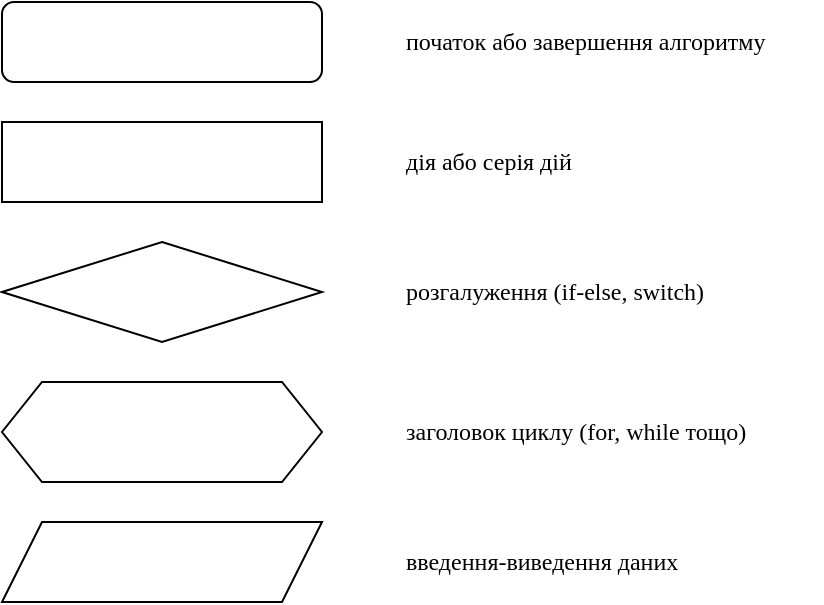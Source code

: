 <mxfile version="13.5.7" type="device" pages="3"><diagram id="C5RBs43oDa-KdzZeNtuy" name="blocks"><mxGraphModel dx="1086" dy="497" grid="1" gridSize="10" guides="1" tooltips="1" connect="1" arrows="1" fold="1" page="1" pageScale="1" pageWidth="827" pageHeight="1169" math="0" shadow="0" extFonts="IBM Plex Sans^https://fonts.googleapis.com/css?family=IBM+Plex+Sans"><root><mxCell id="WIyWlLk6GJQsqaUBKTNV-0"/><mxCell id="WIyWlLk6GJQsqaUBKTNV-1" parent="WIyWlLk6GJQsqaUBKTNV-0"/><mxCell id="WIyWlLk6GJQsqaUBKTNV-3" value="" style="rounded=1;whiteSpace=wrap;html=1;fontSize=12;glass=0;strokeWidth=1;shadow=0;fontFamily=IBM Plex Sans;" parent="WIyWlLk6GJQsqaUBKTNV-1" vertex="1"><mxGeometry x="40" y="40" width="160" height="40" as="geometry"/></mxCell><mxCell id="saA2mh8nPUt55DECqQHA-0" value="" style="rounded=0;whiteSpace=wrap;html=1;fontFamily=IBM Plex Sans;" parent="WIyWlLk6GJQsqaUBKTNV-1" vertex="1"><mxGeometry x="40" y="100" width="160" height="40" as="geometry"/></mxCell><mxCell id="saA2mh8nPUt55DECqQHA-1" value="початок або завершення алгоритму" style="text;html=1;strokeColor=none;fillColor=none;align=left;verticalAlign=middle;whiteSpace=wrap;rounded=0;fontFamily=IBM Plex Sans;" parent="WIyWlLk6GJQsqaUBKTNV-1" vertex="1"><mxGeometry x="240" y="50" width="210" height="20" as="geometry"/></mxCell><mxCell id="saA2mh8nPUt55DECqQHA-2" value="дія або серія дій" style="text;html=1;strokeColor=none;fillColor=none;align=left;verticalAlign=middle;whiteSpace=wrap;rounded=0;fontFamily=IBM Plex Sans;" parent="WIyWlLk6GJQsqaUBKTNV-1" vertex="1"><mxGeometry x="240" y="110" width="210" height="20" as="geometry"/></mxCell><mxCell id="saA2mh8nPUt55DECqQHA-3" value="" style="rhombus;whiteSpace=wrap;html=1;fontFamily=IBM Plex Sans;" parent="WIyWlLk6GJQsqaUBKTNV-1" vertex="1"><mxGeometry x="40" y="160" width="160" height="50" as="geometry"/></mxCell><mxCell id="saA2mh8nPUt55DECqQHA-4" value="розгалуження (if-else, switch)" style="text;html=1;strokeColor=none;fillColor=none;align=left;verticalAlign=middle;whiteSpace=wrap;rounded=0;fontFamily=IBM Plex Sans;" parent="WIyWlLk6GJQsqaUBKTNV-1" vertex="1"><mxGeometry x="240" y="175" width="210" height="20" as="geometry"/></mxCell><mxCell id="saA2mh8nPUt55DECqQHA-5" value="" style="shape=hexagon;perimeter=hexagonPerimeter2;whiteSpace=wrap;html=1;fixedSize=1;fontFamily=IBM Plex Sans;" parent="WIyWlLk6GJQsqaUBKTNV-1" vertex="1"><mxGeometry x="40" y="230" width="160" height="50" as="geometry"/></mxCell><mxCell id="saA2mh8nPUt55DECqQHA-6" value="заголовок циклу (for, while тощо)" style="text;html=1;strokeColor=none;fillColor=none;align=left;verticalAlign=middle;whiteSpace=wrap;rounded=0;fontFamily=IBM Plex Sans;" parent="WIyWlLk6GJQsqaUBKTNV-1" vertex="1"><mxGeometry x="240" y="245" width="210" height="20" as="geometry"/></mxCell><mxCell id="saA2mh8nPUt55DECqQHA-7" value="" style="shape=parallelogram;perimeter=parallelogramPerimeter;whiteSpace=wrap;html=1;fixedSize=1;fontFamily=IBM Plex Sans;" parent="WIyWlLk6GJQsqaUBKTNV-1" vertex="1"><mxGeometry x="40" y="300" width="160" height="40" as="geometry"/></mxCell><mxCell id="saA2mh8nPUt55DECqQHA-8" value="введення-виведення даних" style="text;html=1;strokeColor=none;fillColor=none;align=left;verticalAlign=middle;whiteSpace=wrap;rounded=0;fontFamily=IBM Plex Sans;" parent="WIyWlLk6GJQsqaUBKTNV-1" vertex="1"><mxGeometry x="240" y="310" width="210" height="20" as="geometry"/></mxCell></root></mxGraphModel></diagram><diagram id="wIVsS-p_kzVGdtwofqAp" name="structures"><mxGraphModel dx="1086" dy="497" grid="1" gridSize="10" guides="1" tooltips="1" connect="1" arrows="1" fold="1" page="1" pageScale="1" pageWidth="850" pageHeight="1100" math="0" shadow="0" extFonts="IBM Plex Sans^https://fonts.googleapis.com/css?family=IBM+Plex+Sans"><root><mxCell id="vCKrTXXT9bL792LPOn66-0"/><mxCell id="vCKrTXXT9bL792LPOn66-1" parent="vCKrTXXT9bL792LPOn66-0"/><mxCell id="vCKrTXXT9bL792LPOn66-2" value="" style="endArrow=classic;html=1;fontFamily=IBM Plex Sans;" parent="vCKrTXXT9bL792LPOn66-1" edge="1"><mxGeometry width="50" height="50" relative="1" as="geometry"><mxPoint x="100" y="70" as="sourcePoint"/><mxPoint x="100" y="100" as="targetPoint"/></mxGeometry></mxCell><mxCell id="vCKrTXXT9bL792LPOn66-3" value="" style="rounded=0;whiteSpace=wrap;html=1;fontFamily=IBM Plex Sans;" parent="vCKrTXXT9bL792LPOn66-1" vertex="1"><mxGeometry x="40" y="100" width="120" height="30" as="geometry"/></mxCell><mxCell id="vCKrTXXT9bL792LPOn66-4" value="" style="endArrow=classic;html=1;entryX=0.5;entryY=0;entryDx=0;entryDy=0;fontFamily=IBM Plex Sans;" parent="vCKrTXXT9bL792LPOn66-1" target="vCKrTXXT9bL792LPOn66-5" edge="1"><mxGeometry width="50" height="50" relative="1" as="geometry"><mxPoint x="100" y="130" as="sourcePoint"/><mxPoint x="100" y="150" as="targetPoint"/></mxGeometry></mxCell><mxCell id="vCKrTXXT9bL792LPOn66-5" value="" style="rounded=0;whiteSpace=wrap;html=1;fontFamily=IBM Plex Sans;" parent="vCKrTXXT9bL792LPOn66-1" vertex="1"><mxGeometry x="40" y="160" width="120" height="30" as="geometry"/></mxCell><mxCell id="vCKrTXXT9bL792LPOn66-9" value="" style="rounded=0;whiteSpace=wrap;html=1;fontFamily=IBM Plex Sans;" parent="vCKrTXXT9bL792LPOn66-1" vertex="1"><mxGeometry x="40" y="220" width="120" height="30" as="geometry"/></mxCell><mxCell id="vCKrTXXT9bL792LPOn66-11" value="" style="endArrow=classic;html=1;exitX=0.5;exitY=1;exitDx=0;exitDy=0;fontFamily=IBM Plex Sans;" parent="vCKrTXXT9bL792LPOn66-1" source="vCKrTXXT9bL792LPOn66-5" edge="1"><mxGeometry width="50" height="50" relative="1" as="geometry"><mxPoint x="110" y="140" as="sourcePoint"/><mxPoint x="100" y="220" as="targetPoint"/></mxGeometry></mxCell><mxCell id="vCKrTXXT9bL792LPOn66-12" value="" style="endArrow=classic;html=1;exitX=0.5;exitY=1;exitDx=0;exitDy=0;fontFamily=IBM Plex Sans;" parent="vCKrTXXT9bL792LPOn66-1" source="vCKrTXXT9bL792LPOn66-9" edge="1"><mxGeometry width="50" height="50" relative="1" as="geometry"><mxPoint x="110" y="200" as="sourcePoint"/><mxPoint x="100" y="280" as="targetPoint"/></mxGeometry></mxCell><mxCell id="vCKrTXXT9bL792LPOn66-13" value="Лінійна структура" style="text;html=1;strokeColor=none;fillColor=none;align=center;verticalAlign=middle;whiteSpace=wrap;rounded=0;fontFamily=IBM Plex Sans;" parent="vCKrTXXT9bL792LPOn66-1" vertex="1"><mxGeometry x="40" y="303" width="120" height="20" as="geometry"/></mxCell><mxCell id="vCKrTXXT9bL792LPOn66-14" value="" style="rounded=0;whiteSpace=wrap;html=1;fontFamily=IBM Plex Sans;" parent="vCKrTXXT9bL792LPOn66-1" vertex="1"><mxGeometry x="220" y="200" width="120" height="30" as="geometry"/></mxCell><mxCell id="vCKrTXXT9bL792LPOn66-15" value="" style="rounded=0;whiteSpace=wrap;html=1;fontFamily=IBM Plex Sans;" parent="vCKrTXXT9bL792LPOn66-1" vertex="1"><mxGeometry x="380" y="200" width="120" height="30" as="geometry"/></mxCell><mxCell id="vCKrTXXT9bL792LPOn66-20" style="edgeStyle=orthogonalEdgeStyle;rounded=0;orthogonalLoop=1;jettySize=auto;html=1;exitX=0;exitY=0.5;exitDx=0;exitDy=0;entryX=0.5;entryY=0;entryDx=0;entryDy=0;fontFamily=IBM Plex Sans;" parent="vCKrTXXT9bL792LPOn66-1" source="vCKrTXXT9bL792LPOn66-16" target="vCKrTXXT9bL792LPOn66-14" edge="1"><mxGeometry relative="1" as="geometry"/></mxCell><mxCell id="vCKrTXXT9bL792LPOn66-24" value="+" style="edgeLabel;html=1;align=center;verticalAlign=middle;resizable=0;points=[];fontSize=22;fontFamily=IBM Plex Sans;" parent="vCKrTXXT9bL792LPOn66-20" vertex="1" connectable="0"><mxGeometry x="-0.556" y="9" relative="1" as="geometry"><mxPoint x="-5" y="-15" as="offset"/></mxGeometry></mxCell><mxCell id="vCKrTXXT9bL792LPOn66-16" value="" style="rhombus;whiteSpace=wrap;html=1;fontFamily=IBM Plex Sans;" parent="vCKrTXXT9bL792LPOn66-1" vertex="1"><mxGeometry x="300" y="100" width="120" height="60" as="geometry"/></mxCell><mxCell id="vCKrTXXT9bL792LPOn66-17" value="" style="endArrow=classic;html=1;entryX=0.5;entryY=0;entryDx=0;entryDy=0;fontFamily=IBM Plex Sans;" parent="vCKrTXXT9bL792LPOn66-1" target="vCKrTXXT9bL792LPOn66-16" edge="1"><mxGeometry width="50" height="50" relative="1" as="geometry"><mxPoint x="360" y="70" as="sourcePoint"/><mxPoint x="110" y="110" as="targetPoint"/></mxGeometry></mxCell><mxCell id="vCKrTXXT9bL792LPOn66-18" value="" style="endArrow=classic;html=1;exitX=1;exitY=0.5;exitDx=0;exitDy=0;rounded=0;fontFamily=IBM Plex Sans;" parent="vCKrTXXT9bL792LPOn66-1" source="vCKrTXXT9bL792LPOn66-16" edge="1"><mxGeometry width="50" height="50" relative="1" as="geometry"><mxPoint x="400" y="310" as="sourcePoint"/><mxPoint x="440" y="200" as="targetPoint"/><Array as="points"><mxPoint x="440" y="130"/></Array></mxGeometry></mxCell><mxCell id="vCKrTXXT9bL792LPOn66-23" value="-" style="edgeLabel;html=1;align=center;verticalAlign=middle;resizable=0;points=[];fontSize=22;fontFamily=IBM Plex Sans;" parent="vCKrTXXT9bL792LPOn66-18" vertex="1" connectable="0"><mxGeometry x="-0.556" y="-11" relative="1" as="geometry"><mxPoint x="8" y="-15" as="offset"/></mxGeometry></mxCell><mxCell id="vCKrTXXT9bL792LPOn66-25" value="" style="endArrow=classic;html=1;fontSize=22;exitX=0.5;exitY=1;exitDx=0;exitDy=0;rounded=0;fontFamily=IBM Plex Sans;" parent="vCKrTXXT9bL792LPOn66-1" source="vCKrTXXT9bL792LPOn66-15" edge="1"><mxGeometry width="50" height="50" relative="1" as="geometry"><mxPoint x="400" y="310" as="sourcePoint"/><mxPoint x="360" y="280" as="targetPoint"/><Array as="points"><mxPoint x="440" y="260"/><mxPoint x="360" y="260"/></Array></mxGeometry></mxCell><mxCell id="vCKrTXXT9bL792LPOn66-26" value="" style="endArrow=none;html=1;fontSize=22;exitX=0.5;exitY=1;exitDx=0;exitDy=0;rounded=0;fontFamily=IBM Plex Sans;" parent="vCKrTXXT9bL792LPOn66-1" source="vCKrTXXT9bL792LPOn66-14" edge="1"><mxGeometry width="50" height="50" relative="1" as="geometry"><mxPoint x="400" y="310" as="sourcePoint"/><mxPoint x="360" y="260" as="targetPoint"/><Array as="points"><mxPoint x="280" y="260"/></Array></mxGeometry></mxCell><mxCell id="vCKrTXXT9bL792LPOn66-27" value="Розгалуження" style="text;html=1;strokeColor=none;fillColor=none;align=center;verticalAlign=middle;whiteSpace=wrap;rounded=0;fontFamily=IBM Plex Sans;" parent="vCKrTXXT9bL792LPOn66-1" vertex="1"><mxGeometry x="220" y="303" width="280" height="20" as="geometry"/></mxCell><mxCell id="vCKrTXXT9bL792LPOn66-28" value="" style="rhombus;whiteSpace=wrap;html=1;fontFamily=IBM Plex Sans;" parent="vCKrTXXT9bL792LPOn66-1" vertex="1"><mxGeometry x="560" y="100" width="120" height="60" as="geometry"/></mxCell><mxCell id="vCKrTXXT9bL792LPOn66-29" value="" style="rounded=0;whiteSpace=wrap;html=1;fontFamily=IBM Plex Sans;" parent="vCKrTXXT9bL792LPOn66-1" vertex="1"><mxGeometry x="560" y="200" width="120" height="30" as="geometry"/></mxCell><mxCell id="vCKrTXXT9bL792LPOn66-30" value="" style="endArrow=classic;html=1;exitX=0.5;exitY=1;exitDx=0;exitDy=0;fontFamily=IBM Plex Sans;" parent="vCKrTXXT9bL792LPOn66-1" source="vCKrTXXT9bL792LPOn66-28" target="vCKrTXXT9bL792LPOn66-29" edge="1"><mxGeometry width="50" height="50" relative="1" as="geometry"><mxPoint x="370" y="80" as="sourcePoint"/><mxPoint x="370" y="110" as="targetPoint"/></mxGeometry></mxCell><mxCell id="vCKrTXXT9bL792LPOn66-31" value="" style="endArrow=classic;html=1;fontSize=22;exitX=0.5;exitY=1;exitDx=0;exitDy=0;rounded=0;entryX=0.5;entryY=0;entryDx=0;entryDy=0;fontFamily=IBM Plex Sans;" parent="vCKrTXXT9bL792LPOn66-1" source="vCKrTXXT9bL792LPOn66-29" target="vCKrTXXT9bL792LPOn66-28" edge="1"><mxGeometry width="50" height="50" relative="1" as="geometry"><mxPoint x="400" y="310" as="sourcePoint"/><mxPoint x="540" y="40" as="targetPoint"/><Array as="points"><mxPoint x="620" y="280"/><mxPoint x="540" y="280"/><mxPoint x="540" y="70"/><mxPoint x="620" y="70"/></Array></mxGeometry></mxCell><mxCell id="vCKrTXXT9bL792LPOn66-32" value="" style="endArrow=classic;html=1;fontSize=22;exitX=1;exitY=0.5;exitDx=0;exitDy=0;rounded=0;fontFamily=IBM Plex Sans;" parent="vCKrTXXT9bL792LPOn66-1" source="vCKrTXXT9bL792LPOn66-28" edge="1"><mxGeometry width="50" height="50" relative="1" as="geometry"><mxPoint x="400" y="310" as="sourcePoint"/><mxPoint x="720" y="280" as="targetPoint"/><Array as="points"><mxPoint x="720" y="130"/></Array></mxGeometry></mxCell><mxCell id="vCKrTXXT9bL792LPOn66-33" value="Циклічна структура" style="text;html=1;strokeColor=none;fillColor=none;align=center;verticalAlign=middle;whiteSpace=wrap;rounded=0;fontFamily=IBM Plex Sans;" parent="vCKrTXXT9bL792LPOn66-1" vertex="1"><mxGeometry x="540" y="303" width="180" height="20" as="geometry"/></mxCell></root></mxGraphModel></diagram><diagram id="lgyC0XrTGc0KOxfW1N2t" name="loops"><mxGraphModel dx="1086" dy="497" grid="1" gridSize="10" guides="1" tooltips="1" connect="1" arrows="1" fold="1" page="1" pageScale="1" pageWidth="850" pageHeight="1100" math="0" shadow="0" extFonts="IBM Plex Sans^https://fonts.googleapis.com/css?family=IBM+Plex+Sans"><root><mxCell id="VJgv7nXaDqFns08vg0D7-0"/><mxCell id="VJgv7nXaDqFns08vg0D7-1" parent="VJgv7nXaDqFns08vg0D7-0"/><mxCell id="VJgv7nXaDqFns08vg0D7-2" value="" style="rhombus;whiteSpace=wrap;html=1;fontFamily=IBM Plex Sans;" parent="VJgv7nXaDqFns08vg0D7-1" vertex="1"><mxGeometry x="40" y="120" width="120" height="60" as="geometry"/></mxCell><mxCell id="VJgv7nXaDqFns08vg0D7-3" value="" style="rounded=0;whiteSpace=wrap;html=1;fontFamily=IBM Plex Sans;" parent="VJgv7nXaDqFns08vg0D7-1" vertex="1"><mxGeometry x="40" y="50" width="120" height="30" as="geometry"/></mxCell><mxCell id="VJgv7nXaDqFns08vg0D7-4" value="" style="endArrow=classic;html=1;fontSize=22;entryX=0.5;entryY=0;entryDx=0;entryDy=0;fontFamily=IBM Plex Sans;" parent="VJgv7nXaDqFns08vg0D7-1" target="VJgv7nXaDqFns08vg0D7-3" edge="1"><mxGeometry width="50" height="50" relative="1" as="geometry"><mxPoint x="100" y="20" as="sourcePoint"/><mxPoint x="180" y="260" as="targetPoint"/></mxGeometry></mxCell><mxCell id="VJgv7nXaDqFns08vg0D7-5" value="" style="endArrow=classic;html=1;fontSize=22;entryX=0.5;entryY=0;entryDx=0;entryDy=0;exitX=0.5;exitY=1;exitDx=0;exitDy=0;fontFamily=IBM Plex Sans;" parent="VJgv7nXaDqFns08vg0D7-1" source="VJgv7nXaDqFns08vg0D7-3" target="VJgv7nXaDqFns08vg0D7-2" edge="1"><mxGeometry width="50" height="50" relative="1" as="geometry"><mxPoint x="110" y="30" as="sourcePoint"/><mxPoint x="110" y="60" as="targetPoint"/></mxGeometry></mxCell><mxCell id="VJgv7nXaDqFns08vg0D7-6" value="" style="endArrow=classic;html=1;fontSize=22;entryX=0;entryY=0.5;entryDx=0;entryDy=0;exitX=0;exitY=0.5;exitDx=0;exitDy=0;rounded=0;fontFamily=IBM Plex Sans;" parent="VJgv7nXaDqFns08vg0D7-1" source="VJgv7nXaDqFns08vg0D7-2" target="VJgv7nXaDqFns08vg0D7-3" edge="1"><mxGeometry width="50" height="50" relative="1" as="geometry"><mxPoint x="120" y="40" as="sourcePoint"/><mxPoint x="120" y="70" as="targetPoint"/><Array as="points"><mxPoint x="20" y="150"/><mxPoint x="10" y="150"/><mxPoint x="10" y="65"/></Array></mxGeometry></mxCell><mxCell id="VJgv7nXaDqFns08vg0D7-9" value="true" style="edgeLabel;html=1;align=center;verticalAlign=middle;resizable=0;points=[];fontSize=13;fontFamily=IBM Plex Sans;" parent="VJgv7nXaDqFns08vg0D7-6" vertex="1" connectable="0"><mxGeometry x="-0.31" y="1" relative="1" as="geometry"><mxPoint x="15" y="10" as="offset"/></mxGeometry></mxCell><mxCell id="VJgv7nXaDqFns08vg0D7-7" value="" style="endArrow=classic;html=1;fontSize=22;exitX=1;exitY=0.5;exitDx=0;exitDy=0;rounded=0;fontFamily=IBM Plex Sans;" parent="VJgv7nXaDqFns08vg0D7-1" source="VJgv7nXaDqFns08vg0D7-2" edge="1"><mxGeometry width="50" height="50" relative="1" as="geometry"><mxPoint x="130" y="50" as="sourcePoint"/><mxPoint x="100" y="240" as="targetPoint"/><Array as="points"><mxPoint x="190" y="150"/><mxPoint x="190" y="200"/><mxPoint x="100" y="200"/></Array></mxGeometry></mxCell><mxCell id="VJgv7nXaDqFns08vg0D7-8" value="false" style="edgeLabel;html=1;align=center;verticalAlign=middle;resizable=0;points=[];fontSize=13;fontFamily=IBM Plex Sans;" parent="VJgv7nXaDqFns08vg0D7-7" vertex="1" connectable="0"><mxGeometry x="-0.88" y="-2" relative="1" as="geometry"><mxPoint x="5" y="-12" as="offset"/></mxGeometry></mxCell><mxCell id="VJgv7nXaDqFns08vg0D7-10" value="Цикл з післяумовою (do-while)" style="text;html=1;strokeColor=none;fillColor=none;align=center;verticalAlign=middle;whiteSpace=wrap;rounded=0;fontSize=13;fontFamily=IBM Plex Sans;" parent="VJgv7nXaDqFns08vg0D7-1" vertex="1"><mxGeometry x="10" y="250" width="190" height="20" as="geometry"/></mxCell><mxCell id="VJgv7nXaDqFns08vg0D7-11" value="" style="endArrow=classic;html=1;fontSize=22;fontFamily=IBM Plex Sans;" parent="VJgv7nXaDqFns08vg0D7-1" edge="1"><mxGeometry width="50" height="50" relative="1" as="geometry"><mxPoint x="340" y="20" as="sourcePoint"/><mxPoint x="340" y="50" as="targetPoint"/></mxGeometry></mxCell><mxCell id="VJgv7nXaDqFns08vg0D7-12" value="" style="shape=hexagon;perimeter=hexagonPerimeter2;whiteSpace=wrap;html=1;fixedSize=1;fontSize=13;fontFamily=IBM Plex Sans;" parent="VJgv7nXaDqFns08vg0D7-1" vertex="1"><mxGeometry x="280" y="50" width="120" height="40" as="geometry"/></mxCell><mxCell id="VJgv7nXaDqFns08vg0D7-13" value="" style="rounded=0;whiteSpace=wrap;html=1;fontFamily=IBM Plex Sans;" parent="VJgv7nXaDqFns08vg0D7-1" vertex="1"><mxGeometry x="280" y="120" width="120" height="30" as="geometry"/></mxCell><mxCell id="VJgv7nXaDqFns08vg0D7-14" value="" style="endArrow=classic;html=1;fontSize=22;entryX=0.5;entryY=0;entryDx=0;entryDy=0;fontFamily=IBM Plex Sans;" parent="VJgv7nXaDqFns08vg0D7-1" target="VJgv7nXaDqFns08vg0D7-13" edge="1"><mxGeometry width="50" height="50" relative="1" as="geometry"><mxPoint x="340" y="90" as="sourcePoint"/><mxPoint x="350" y="60" as="targetPoint"/></mxGeometry></mxCell><mxCell id="VJgv7nXaDqFns08vg0D7-15" value="" style="endArrow=classic;html=1;fontSize=22;entryX=0;entryY=0.5;entryDx=0;entryDy=0;exitX=0.5;exitY=1;exitDx=0;exitDy=0;rounded=0;fontFamily=IBM Plex Sans;" parent="VJgv7nXaDqFns08vg0D7-1" source="VJgv7nXaDqFns08vg0D7-13" target="VJgv7nXaDqFns08vg0D7-12" edge="1"><mxGeometry width="50" height="50" relative="1" as="geometry"><mxPoint x="360" y="40" as="sourcePoint"/><mxPoint x="360" y="70" as="targetPoint"/><Array as="points"><mxPoint x="340" y="180"/><mxPoint x="250" y="180"/><mxPoint x="250" y="70"/></Array></mxGeometry></mxCell><mxCell id="VJgv7nXaDqFns08vg0D7-16" value="" style="endArrow=classic;html=1;fontSize=22;exitX=1;exitY=0.5;exitDx=0;exitDy=0;rounded=0;fontFamily=IBM Plex Sans;" parent="VJgv7nXaDqFns08vg0D7-1" source="VJgv7nXaDqFns08vg0D7-12" edge="1"><mxGeometry width="50" height="50" relative="1" as="geometry"><mxPoint x="370" y="50" as="sourcePoint"/><mxPoint x="340" y="240" as="targetPoint"/><Array as="points"><mxPoint x="430" y="70"/><mxPoint x="430" y="200"/><mxPoint x="340" y="200"/></Array></mxGeometry></mxCell><mxCell id="VJgv7nXaDqFns08vg0D7-17" value="Цикл з передумовою (for, while)" style="text;html=1;strokeColor=none;fillColor=none;align=center;verticalAlign=middle;whiteSpace=wrap;rounded=0;fontSize=13;fontFamily=IBM Plex Sans;" parent="VJgv7nXaDqFns08vg0D7-1" vertex="1"><mxGeometry x="240" y="250" width="200" height="20" as="geometry"/></mxCell></root></mxGraphModel></diagram></mxfile>